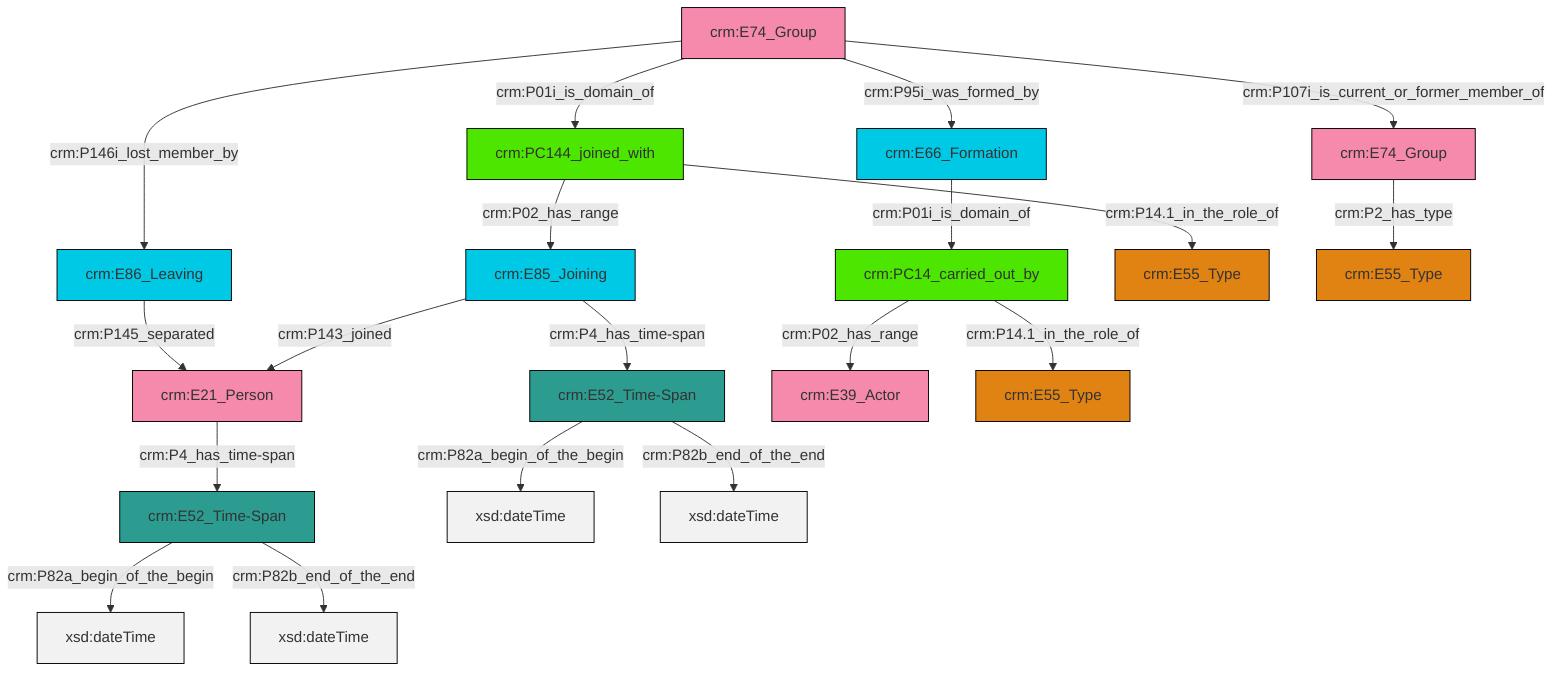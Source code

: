 graph TD
classDef Literal fill:#f2f2f2,stroke:#000000;
classDef CRM_Entity fill:#FFFFFF,stroke:#000000;
classDef Temporal_Entity fill:#00C9E6, stroke:#000000;
classDef Type fill:#E18312, stroke:#000000;
classDef Time-Span fill:#2C9C91, stroke:#000000;
classDef Appellation fill:#FFEB7F, stroke:#000000;
classDef Place fill:#008836, stroke:#000000;
classDef Persistent_Item fill:#B266B2, stroke:#000000;
classDef Conceptual_Object fill:#FFD700, stroke:#000000;
classDef Physical_Thing fill:#D2B48C, stroke:#000000;
classDef Actor fill:#f58aad, stroke:#000000;
classDef PC_Classes fill:#4ce600, stroke:#000000;
classDef Multi fill:#cccccc,stroke:#000000;

2["crm:E85_Joining"]:::Temporal_Entity -->|crm:P143_joined| 3["crm:E21_Person"]:::Actor
4["crm:E74_Group"]:::Actor -->|crm:P146i_lost_member_by| 5["crm:E86_Leaving"]:::Temporal_Entity
5["crm:E86_Leaving"]:::Temporal_Entity -->|crm:P145_separated| 3["crm:E21_Person"]:::Actor
2["crm:E85_Joining"]:::Temporal_Entity -->|crm:P4_has_time-span| 6["crm:E52_Time-Span"]:::Time-Span
4["crm:E74_Group"]:::Actor -->|crm:P95i_was_formed_by| 7["crm:E66_Formation"]:::Temporal_Entity
4["crm:E74_Group"]:::Actor -->|crm:P01i_is_domain_of| 8["crm:PC144_joined_with"]:::PC_Classes
6["crm:E52_Time-Span"]:::Time-Span -->|crm:P82a_begin_of_the_begin| 9[xsd:dateTime]:::Literal
7["crm:E66_Formation"]:::Temporal_Entity -->|crm:P01i_is_domain_of| 10["crm:PC14_carried_out_by"]:::PC_Classes
8["crm:PC144_joined_with"]:::PC_Classes -->|crm:P02_has_range| 2["crm:E85_Joining"]:::Temporal_Entity
10["crm:PC14_carried_out_by"]:::PC_Classes -->|crm:P02_has_range| 12["crm:E39_Actor"]:::Actor
3["crm:E21_Person"]:::Actor -->|crm:P4_has_time-span| 0["crm:E52_Time-Span"]:::Time-Span
8["crm:PC144_joined_with"]:::PC_Classes -->|crm:P14.1_in_the_role_of| 17["crm:E55_Type"]:::Type
6["crm:E52_Time-Span"]:::Time-Span -->|crm:P82b_end_of_the_end| 20[xsd:dateTime]:::Literal
0["crm:E52_Time-Span"]:::Time-Span -->|crm:P82a_begin_of_the_begin| 23[xsd:dateTime]:::Literal
15["crm:E74_Group"]:::Actor -->|crm:P2_has_type| 24["crm:E55_Type"]:::Type
0["crm:E52_Time-Span"]:::Time-Span -->|crm:P82b_end_of_the_end| 25[xsd:dateTime]:::Literal
10["crm:PC14_carried_out_by"]:::PC_Classes -->|crm:P14.1_in_the_role_of| 13["crm:E55_Type"]:::Type
4["crm:E74_Group"]:::Actor -->|crm:P107i_is_current_or_former_member_of| 15["crm:E74_Group"]:::Actor
